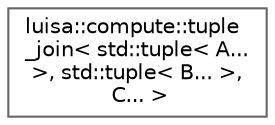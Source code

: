 digraph "类继承关系图"
{
 // LATEX_PDF_SIZE
  bgcolor="transparent";
  edge [fontname=Helvetica,fontsize=10,labelfontname=Helvetica,labelfontsize=10];
  node [fontname=Helvetica,fontsize=10,shape=box,height=0.2,width=0.4];
  rankdir="LR";
  Node0 [id="Node000000",label="luisa::compute::tuple\l_join\< std::tuple\< A...\l \>, std::tuple\< B... \>,\l C... \>",height=0.2,width=0.4,color="grey40", fillcolor="white", style="filled",URL="$structluisa_1_1compute_1_1tuple__join_3_01std_1_1tuple_3_01_a_8_8_8_01_4_00_01std_1_1tuple_3_01_b_8_8_8_01_4_00_01_c_8_8_8_01_4.html",tooltip=" "];
}
